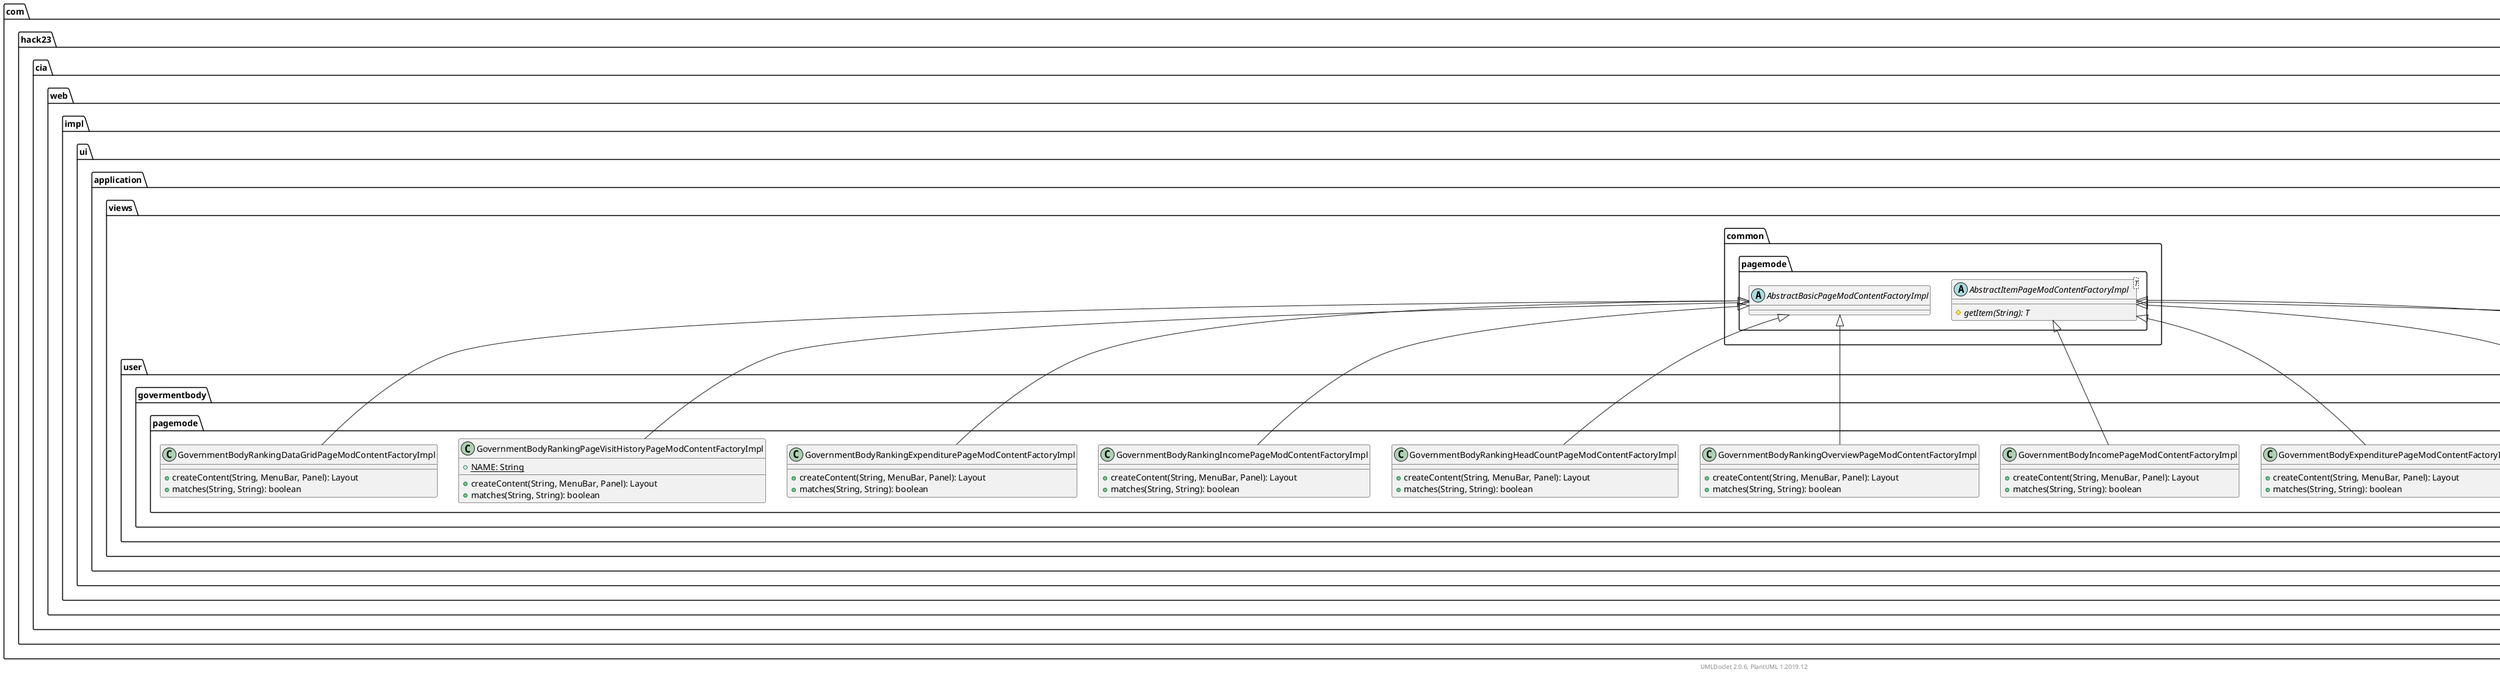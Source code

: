 @startuml
    namespace com.hack23.cia.web.impl.ui.application.views.user.govermentbody.pagemode {

        class GovernmentBodyPageVisitHistoryPageModContentFactoryImpl [[GovernmentBodyPageVisitHistoryPageModContentFactoryImpl.html]] {
            {static} +NAME: String
            +createContent(String, MenuBar, Panel): Layout
            +matches(String, String): boolean
        }

        class GovernmentBodyRankingHeadCountPageModContentFactoryImpl [[GovernmentBodyRankingHeadCountPageModContentFactoryImpl.html]] {
            +createContent(String, MenuBar, Panel): Layout
            +matches(String, String): boolean
        }

        class GovernmentBodyRankingIncomePageModContentFactoryImpl [[GovernmentBodyRankingIncomePageModContentFactoryImpl.html]] {
            +createContent(String, MenuBar, Panel): Layout
            +matches(String, String): boolean
        }

        class GovernmentBodyHeadcountPageModContentFactoryImpl [[GovernmentBodyHeadcountPageModContentFactoryImpl.html]] {
            +createContent(String, MenuBar, Panel): Layout
            +matches(String, String): boolean
        }

        class GovernmentBodyExpenditurePageModContentFactoryImpl [[GovernmentBodyExpenditurePageModContentFactoryImpl.html]] {
            +createContent(String, MenuBar, Panel): Layout
            +matches(String, String): boolean
        }

        class GovernmentBodyIncomePageModContentFactoryImpl [[GovernmentBodyIncomePageModContentFactoryImpl.html]] {
            +createContent(String, MenuBar, Panel): Layout
            +matches(String, String): boolean
        }

        class GovernmentBodyRankingOverviewPageModContentFactoryImpl [[GovernmentBodyRankingOverviewPageModContentFactoryImpl.html]] {
            +createContent(String, MenuBar, Panel): Layout
            +matches(String, String): boolean
        }

        class GovernmentBodyRankingExpenditurePageModContentFactoryImpl [[GovernmentBodyRankingExpenditurePageModContentFactoryImpl.html]] {
            +createContent(String, MenuBar, Panel): Layout
            +matches(String, String): boolean
        }

        class GovernmentBodyRankingPageVisitHistoryPageModContentFactoryImpl [[GovernmentBodyRankingPageVisitHistoryPageModContentFactoryImpl.html]] {
            {static} +NAME: String
            +createContent(String, MenuBar, Panel): Layout
            +matches(String, String): boolean
        }

        class GovernmentBodyRankingDataGridPageModContentFactoryImpl [[GovernmentBodyRankingDataGridPageModContentFactoryImpl.html]] {
            +createContent(String, MenuBar, Panel): Layout
            +matches(String, String): boolean
        }

        class GovernmentBodyOverviewPageModContentFactoryImpl [[GovernmentBodyOverviewPageModContentFactoryImpl.html]] {
            +createContent(String, MenuBar, Panel): Layout
            +matches(String, String): boolean
        }

        com.hack23.cia.web.impl.ui.application.views.common.pagemode.AbstractItemPageModContentFactoryImpl <|-- GovernmentBodyPageVisitHistoryPageModContentFactoryImpl
        com.hack23.cia.web.impl.ui.application.views.common.pagemode.AbstractBasicPageModContentFactoryImpl <|-- GovernmentBodyRankingHeadCountPageModContentFactoryImpl
        com.hack23.cia.web.impl.ui.application.views.common.pagemode.AbstractBasicPageModContentFactoryImpl <|-- GovernmentBodyRankingIncomePageModContentFactoryImpl
        com.hack23.cia.web.impl.ui.application.views.common.pagemode.AbstractItemPageModContentFactoryImpl <|-- GovernmentBodyHeadcountPageModContentFactoryImpl
        com.hack23.cia.web.impl.ui.application.views.common.pagemode.AbstractItemPageModContentFactoryImpl <|-- GovernmentBodyExpenditurePageModContentFactoryImpl
        com.hack23.cia.web.impl.ui.application.views.common.pagemode.AbstractItemPageModContentFactoryImpl <|-- GovernmentBodyIncomePageModContentFactoryImpl
        com.hack23.cia.web.impl.ui.application.views.common.pagemode.AbstractBasicPageModContentFactoryImpl <|-- GovernmentBodyRankingOverviewPageModContentFactoryImpl
        com.hack23.cia.web.impl.ui.application.views.common.pagemode.AbstractBasicPageModContentFactoryImpl <|-- GovernmentBodyRankingExpenditurePageModContentFactoryImpl
        com.hack23.cia.web.impl.ui.application.views.common.pagemode.AbstractBasicPageModContentFactoryImpl <|-- GovernmentBodyRankingPageVisitHistoryPageModContentFactoryImpl
        com.hack23.cia.web.impl.ui.application.views.common.pagemode.AbstractBasicPageModContentFactoryImpl <|-- GovernmentBodyRankingDataGridPageModContentFactoryImpl
        com.hack23.cia.web.impl.ui.application.views.common.pagemode.AbstractItemPageModContentFactoryImpl <|-- GovernmentBodyOverviewPageModContentFactoryImpl
    }

    namespace com.hack23.cia.web.impl.ui.application.views.common.pagemode {
        abstract class AbstractItemPageModContentFactoryImpl<T> [[../../../common/pagemode/AbstractItemPageModContentFactoryImpl.html]] {
            {abstract} #getItem(String): T
        }
        abstract class AbstractBasicPageModContentFactoryImpl [[../../../common/pagemode/AbstractBasicPageModContentFactoryImpl.html]]
    }

    center footer UMLDoclet 2.0.6, PlantUML 1.2019.12
@enduml

